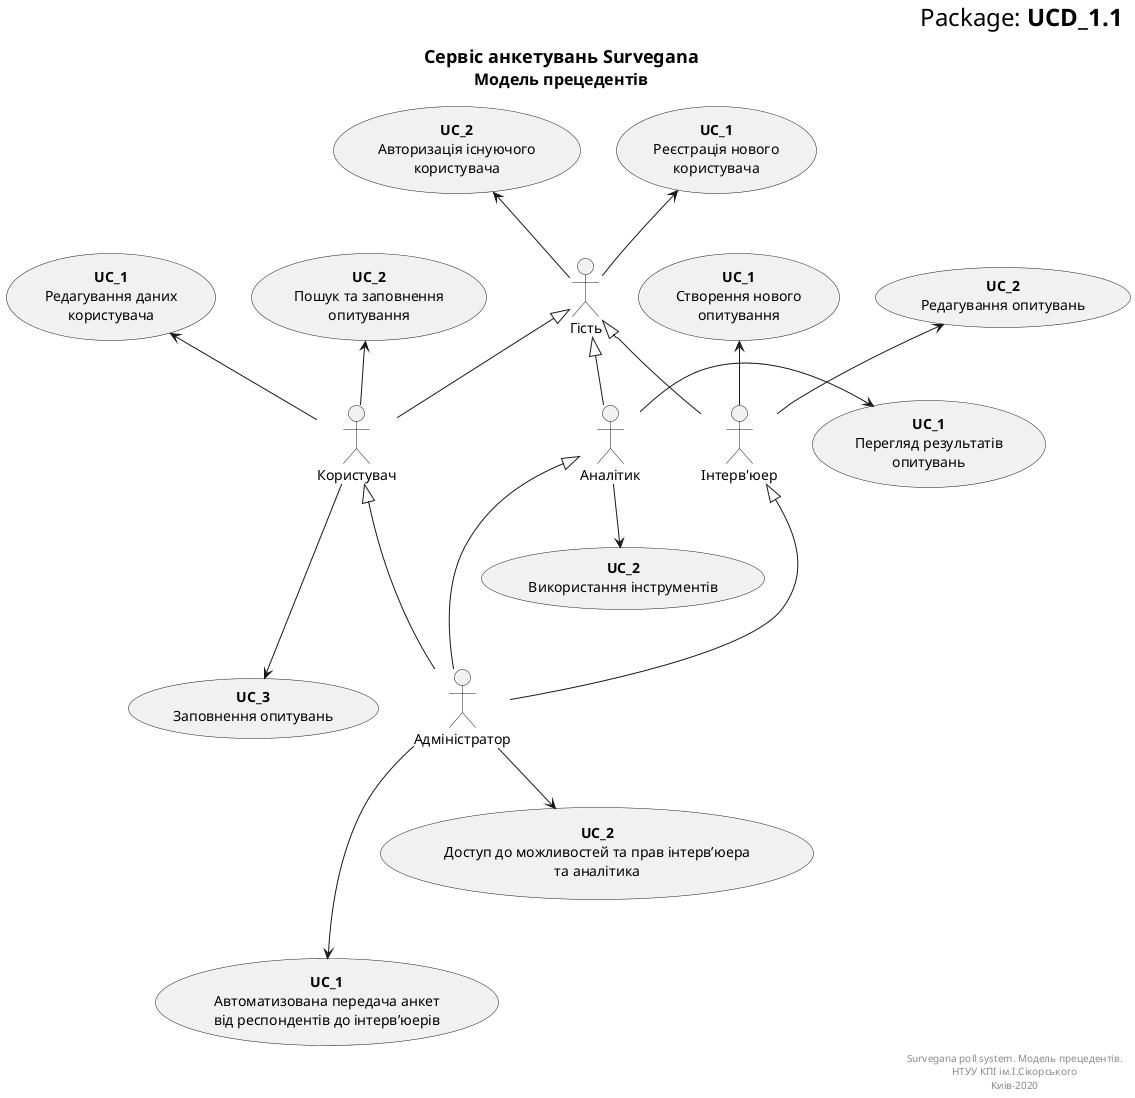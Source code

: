 @startuml
right header
<font size=24 color=black>Package: <b>UCD_1.1
end header

title
<font size=18 color=black>Сервіс анкетувань Survegana
<font size=16 color=black>Модель прецедентів
end title

actor "Гість" as Guest
actor "Користувач" as User
actor "Аналітик" as Analyst
actor "Інтерв'юер" as Interviewer
actor "Адміністратор" as Admin

' UCes for Guest:
usecase "<b>UC_1</b>\nРеєстрація нового\nкористувача" as UC1_Guest
usecase "<b>UC_2</b>\nАвторизація існуючого\nкористувача" as UC2_Guest

' UCes for User:
usecase "<b>UC_1</b>\nРедагування даних\nкористувача" as UC1_User
usecase "<b>UC_2</b>\nПошук та заповнення\nопитування" as UC2_User
usecase "<b>UC_3</b>\nЗаповнення опитувань" as UC3_User

' UCes for Analyst:
usecase "<b>UC_1</b>\nПерегляд результатів\nопитувань" as UC1_Analyst
usecase "<b>UC_2</b>\nВикористання інструментів" as UC2_Analyst


' UCes for Interviewer:
usecase "<b>UC_1</b>\nСтворення нового\nопитування" as UC1_Interviewer
usecase "<b>UC_2</b>\nРедагування опитувань" as UC2_Interviewer

' UCes for Admin:
usecase "<b>UC_1</b>\nАвтоматизована передача анкет\nвід респондентів до інтерв’юерів" as UC1_Admin
usecase "<b>UC_2</b>\nДоступ до можливостей та прав інтерв’юера\nта аналітика" as UC2_Admin

' Actors connections
User -u-|> Guest
Interviewer -u-|> Guest
Analyst -u-|> Guest

Admin -u--|> User
Admin -u--|> Interviewer
Admin -u--|> Analyst

' UCes connectios
Guest -u-> UC1_Guest
Guest -u-> UC2_Guest

User -u-> UC1_User
User -u-> UC2_User
User -d--> UC3_User

Analyst -r-> UC1_Analyst
Analyst -d-> UC2_Analyst

Interviewer -u-> UC1_Interviewer
Interviewer -u-> UC2_Interviewer

Admin -d--> UC1_Admin
Admin -d-> UC2_Admin

right footer
Survegana poll system. Модель прецедентів.
НТУУ КПІ ім.І.Сікорського
Киів-2020
end footer
@enduml
